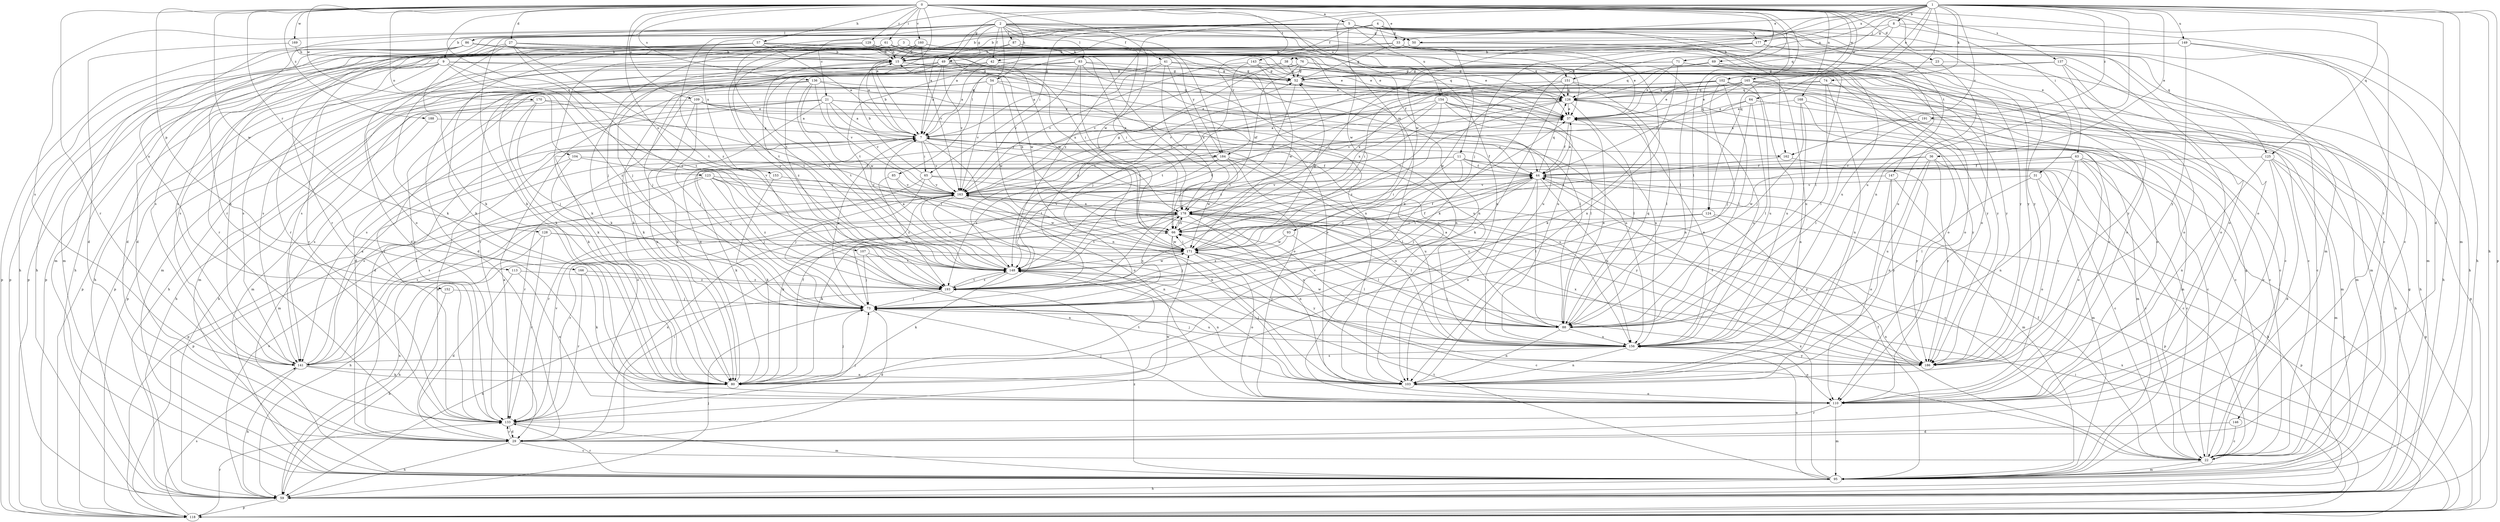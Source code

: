 strict digraph  {
0;
1;
2;
3;
4;
5;
7;
8;
9;
11;
15;
21;
22;
23;
27;
29;
31;
33;
36;
37;
38;
41;
42;
44;
49;
50;
52;
54;
57;
59;
61;
63;
64;
65;
66;
69;
71;
73;
74;
76;
80;
83;
85;
86;
87;
88;
93;
95;
102;
103;
104;
107;
109;
110;
113;
118;
123;
124;
125;
126;
128;
129;
133;
136;
137;
141;
143;
146;
147;
148;
149;
151;
152;
153;
154;
156;
160;
162;
163;
165;
166;
168;
169;
170;
171;
177;
178;
184;
186;
188;
191;
193;
0 -> 5  [label=a];
0 -> 7  [label=a];
0 -> 23  [label=d];
0 -> 27  [label=d];
0 -> 31  [label=e];
0 -> 33  [label=e];
0 -> 54  [label=h];
0 -> 57  [label=h];
0 -> 61  [label=i];
0 -> 63  [label=i];
0 -> 69  [label=j];
0 -> 71  [label=j];
0 -> 93  [label=m];
0 -> 102  [label=n];
0 -> 104  [label=o];
0 -> 107  [label=o];
0 -> 109  [label=o];
0 -> 113  [label=p];
0 -> 123  [label=q];
0 -> 124  [label=q];
0 -> 128  [label=r];
0 -> 129  [label=r];
0 -> 133  [label=r];
0 -> 136  [label=s];
0 -> 137  [label=s];
0 -> 143  [label=t];
0 -> 146  [label=t];
0 -> 160  [label=v];
0 -> 165  [label=w];
0 -> 166  [label=w];
0 -> 168  [label=w];
0 -> 169  [label=w];
0 -> 170  [label=w];
0 -> 171  [label=w];
0 -> 188  [label=z];
1 -> 8  [label=b];
1 -> 29  [label=d];
1 -> 33  [label=e];
1 -> 36  [label=e];
1 -> 38  [label=f];
1 -> 49  [label=g];
1 -> 59  [label=h];
1 -> 64  [label=i];
1 -> 71  [label=j];
1 -> 73  [label=j];
1 -> 74  [label=k];
1 -> 95  [label=m];
1 -> 102  [label=n];
1 -> 103  [label=n];
1 -> 118  [label=p];
1 -> 124  [label=q];
1 -> 125  [label=q];
1 -> 133  [label=r];
1 -> 149  [label=u];
1 -> 151  [label=u];
1 -> 162  [label=v];
1 -> 171  [label=w];
1 -> 177  [label=x];
1 -> 191  [label=z];
1 -> 193  [label=z];
2 -> 7  [label=a];
2 -> 9  [label=b];
2 -> 21  [label=c];
2 -> 22  [label=c];
2 -> 37  [label=e];
2 -> 41  [label=f];
2 -> 42  [label=f];
2 -> 49  [label=g];
2 -> 50  [label=g];
2 -> 83  [label=l];
2 -> 85  [label=l];
2 -> 86  [label=l];
2 -> 87  [label=l];
2 -> 103  [label=n];
2 -> 141  [label=s];
2 -> 151  [label=u];
2 -> 152  [label=u];
2 -> 184  [label=y];
2 -> 193  [label=z];
3 -> 59  [label=h];
3 -> 73  [label=j];
3 -> 76  [label=k];
3 -> 80  [label=k];
3 -> 110  [label=o];
3 -> 184  [label=y];
4 -> 7  [label=a];
4 -> 11  [label=b];
4 -> 15  [label=b];
4 -> 42  [label=f];
4 -> 80  [label=k];
4 -> 88  [label=l];
4 -> 95  [label=m];
4 -> 147  [label=t];
4 -> 177  [label=x];
4 -> 184  [label=y];
5 -> 15  [label=b];
5 -> 50  [label=g];
5 -> 65  [label=i];
5 -> 80  [label=k];
5 -> 110  [label=o];
5 -> 125  [label=q];
5 -> 133  [label=r];
5 -> 153  [label=u];
5 -> 154  [label=u];
5 -> 156  [label=u];
5 -> 162  [label=v];
5 -> 171  [label=w];
7 -> 15  [label=b];
7 -> 44  [label=f];
7 -> 65  [label=i];
7 -> 73  [label=j];
7 -> 95  [label=m];
7 -> 110  [label=o];
7 -> 156  [label=u];
7 -> 162  [label=v];
7 -> 163  [label=v];
7 -> 184  [label=y];
8 -> 22  [label=c];
8 -> 50  [label=g];
8 -> 59  [label=h];
8 -> 126  [label=q];
8 -> 148  [label=t];
9 -> 52  [label=g];
9 -> 59  [label=h];
9 -> 118  [label=p];
9 -> 133  [label=r];
9 -> 141  [label=s];
9 -> 148  [label=t];
9 -> 156  [label=u];
9 -> 193  [label=z];
11 -> 22  [label=c];
11 -> 44  [label=f];
11 -> 66  [label=i];
11 -> 95  [label=m];
11 -> 133  [label=r];
11 -> 141  [label=s];
11 -> 186  [label=y];
11 -> 193  [label=z];
15 -> 52  [label=g];
15 -> 80  [label=k];
15 -> 110  [label=o];
15 -> 148  [label=t];
21 -> 7  [label=a];
21 -> 29  [label=d];
21 -> 37  [label=e];
21 -> 59  [label=h];
21 -> 80  [label=k];
21 -> 110  [label=o];
21 -> 141  [label=s];
21 -> 156  [label=u];
21 -> 163  [label=v];
22 -> 44  [label=f];
22 -> 52  [label=g];
22 -> 95  [label=m];
22 -> 178  [label=x];
23 -> 22  [label=c];
23 -> 52  [label=g];
23 -> 156  [label=u];
27 -> 15  [label=b];
27 -> 37  [label=e];
27 -> 59  [label=h];
27 -> 103  [label=n];
27 -> 110  [label=o];
27 -> 133  [label=r];
27 -> 148  [label=t];
27 -> 193  [label=z];
29 -> 7  [label=a];
29 -> 22  [label=c];
29 -> 59  [label=h];
29 -> 66  [label=i];
29 -> 133  [label=r];
29 -> 178  [label=x];
31 -> 59  [label=h];
31 -> 88  [label=l];
31 -> 110  [label=o];
31 -> 163  [label=v];
33 -> 15  [label=b];
33 -> 29  [label=d];
33 -> 37  [label=e];
33 -> 52  [label=g];
33 -> 103  [label=n];
33 -> 186  [label=y];
36 -> 22  [label=c];
36 -> 44  [label=f];
36 -> 103  [label=n];
36 -> 141  [label=s];
36 -> 156  [label=u];
36 -> 186  [label=y];
37 -> 7  [label=a];
37 -> 22  [label=c];
37 -> 44  [label=f];
37 -> 95  [label=m];
38 -> 52  [label=g];
38 -> 126  [label=q];
38 -> 133  [label=r];
38 -> 186  [label=y];
38 -> 193  [label=z];
41 -> 7  [label=a];
41 -> 52  [label=g];
41 -> 66  [label=i];
41 -> 156  [label=u];
41 -> 178  [label=x];
41 -> 193  [label=z];
42 -> 7  [label=a];
42 -> 52  [label=g];
42 -> 73  [label=j];
42 -> 126  [label=q];
42 -> 133  [label=r];
44 -> 37  [label=e];
44 -> 73  [label=j];
44 -> 88  [label=l];
44 -> 103  [label=n];
44 -> 118  [label=p];
44 -> 126  [label=q];
44 -> 148  [label=t];
44 -> 156  [label=u];
44 -> 163  [label=v];
49 -> 7  [label=a];
49 -> 29  [label=d];
49 -> 37  [label=e];
49 -> 52  [label=g];
49 -> 80  [label=k];
49 -> 141  [label=s];
49 -> 148  [label=t];
49 -> 163  [label=v];
49 -> 178  [label=x];
50 -> 15  [label=b];
50 -> 88  [label=l];
50 -> 148  [label=t];
50 -> 156  [label=u];
52 -> 126  [label=q];
52 -> 178  [label=x];
54 -> 29  [label=d];
54 -> 80  [label=k];
54 -> 95  [label=m];
54 -> 126  [label=q];
54 -> 156  [label=u];
54 -> 163  [label=v];
54 -> 171  [label=w];
57 -> 7  [label=a];
57 -> 15  [label=b];
57 -> 80  [label=k];
57 -> 88  [label=l];
57 -> 95  [label=m];
57 -> 118  [label=p];
57 -> 178  [label=x];
59 -> 52  [label=g];
59 -> 73  [label=j];
59 -> 118  [label=p];
59 -> 163  [label=v];
59 -> 178  [label=x];
61 -> 15  [label=b];
61 -> 29  [label=d];
61 -> 37  [label=e];
61 -> 80  [label=k];
61 -> 118  [label=p];
61 -> 126  [label=q];
61 -> 148  [label=t];
61 -> 171  [label=w];
61 -> 178  [label=x];
63 -> 22  [label=c];
63 -> 44  [label=f];
63 -> 103  [label=n];
63 -> 110  [label=o];
63 -> 118  [label=p];
63 -> 171  [label=w];
63 -> 186  [label=y];
64 -> 37  [label=e];
64 -> 73  [label=j];
64 -> 88  [label=l];
64 -> 95  [label=m];
64 -> 163  [label=v];
65 -> 15  [label=b];
65 -> 22  [label=c];
65 -> 73  [label=j];
65 -> 133  [label=r];
65 -> 156  [label=u];
65 -> 163  [label=v];
66 -> 15  [label=b];
66 -> 44  [label=f];
66 -> 73  [label=j];
66 -> 171  [label=w];
66 -> 178  [label=x];
69 -> 52  [label=g];
69 -> 59  [label=h];
69 -> 110  [label=o];
69 -> 126  [label=q];
69 -> 148  [label=t];
71 -> 37  [label=e];
71 -> 52  [label=g];
71 -> 80  [label=k];
71 -> 110  [label=o];
71 -> 141  [label=s];
71 -> 186  [label=y];
73 -> 7  [label=a];
73 -> 29  [label=d];
73 -> 88  [label=l];
73 -> 156  [label=u];
73 -> 178  [label=x];
74 -> 88  [label=l];
74 -> 103  [label=n];
74 -> 110  [label=o];
74 -> 126  [label=q];
74 -> 148  [label=t];
76 -> 22  [label=c];
76 -> 52  [label=g];
76 -> 110  [label=o];
76 -> 141  [label=s];
76 -> 163  [label=v];
76 -> 178  [label=x];
76 -> 186  [label=y];
80 -> 44  [label=f];
80 -> 73  [label=j];
80 -> 126  [label=q];
80 -> 148  [label=t];
83 -> 52  [label=g];
83 -> 66  [label=i];
83 -> 80  [label=k];
83 -> 95  [label=m];
83 -> 103  [label=n];
83 -> 118  [label=p];
83 -> 156  [label=u];
83 -> 163  [label=v];
85 -> 103  [label=n];
85 -> 163  [label=v];
85 -> 193  [label=z];
86 -> 15  [label=b];
86 -> 29  [label=d];
86 -> 37  [label=e];
86 -> 59  [label=h];
86 -> 95  [label=m];
86 -> 103  [label=n];
86 -> 118  [label=p];
86 -> 171  [label=w];
87 -> 15  [label=b];
87 -> 44  [label=f];
87 -> 66  [label=i];
87 -> 118  [label=p];
87 -> 126  [label=q];
87 -> 141  [label=s];
88 -> 7  [label=a];
88 -> 37  [label=e];
88 -> 103  [label=n];
88 -> 126  [label=q];
88 -> 156  [label=u];
88 -> 171  [label=w];
93 -> 88  [label=l];
93 -> 171  [label=w];
93 -> 193  [label=z];
95 -> 44  [label=f];
95 -> 59  [label=h];
95 -> 133  [label=r];
95 -> 148  [label=t];
95 -> 156  [label=u];
95 -> 178  [label=x];
95 -> 193  [label=z];
102 -> 22  [label=c];
102 -> 37  [label=e];
102 -> 88  [label=l];
102 -> 103  [label=n];
102 -> 126  [label=q];
102 -> 148  [label=t];
102 -> 156  [label=u];
102 -> 178  [label=x];
103 -> 110  [label=o];
104 -> 44  [label=f];
104 -> 110  [label=o];
104 -> 118  [label=p];
104 -> 163  [label=v];
107 -> 73  [label=j];
107 -> 103  [label=n];
107 -> 148  [label=t];
109 -> 7  [label=a];
109 -> 37  [label=e];
109 -> 44  [label=f];
109 -> 59  [label=h];
109 -> 73  [label=j];
109 -> 80  [label=k];
110 -> 73  [label=j];
110 -> 95  [label=m];
110 -> 133  [label=r];
113 -> 29  [label=d];
113 -> 110  [label=o];
113 -> 193  [label=z];
118 -> 66  [label=i];
118 -> 133  [label=r];
118 -> 141  [label=s];
118 -> 178  [label=x];
123 -> 66  [label=i];
123 -> 73  [label=j];
123 -> 118  [label=p];
123 -> 141  [label=s];
123 -> 163  [label=v];
123 -> 186  [label=y];
123 -> 193  [label=z];
124 -> 66  [label=i];
124 -> 118  [label=p];
124 -> 186  [label=y];
124 -> 193  [label=z];
125 -> 29  [label=d];
125 -> 44  [label=f];
125 -> 95  [label=m];
125 -> 103  [label=n];
125 -> 110  [label=o];
125 -> 118  [label=p];
126 -> 37  [label=e];
126 -> 88  [label=l];
126 -> 95  [label=m];
126 -> 148  [label=t];
126 -> 156  [label=u];
126 -> 193  [label=z];
128 -> 59  [label=h];
128 -> 133  [label=r];
128 -> 171  [label=w];
128 -> 186  [label=y];
129 -> 15  [label=b];
129 -> 37  [label=e];
129 -> 66  [label=i];
129 -> 141  [label=s];
129 -> 193  [label=z];
133 -> 7  [label=a];
133 -> 29  [label=d];
133 -> 73  [label=j];
133 -> 95  [label=m];
133 -> 163  [label=v];
133 -> 171  [label=w];
136 -> 59  [label=h];
136 -> 88  [label=l];
136 -> 118  [label=p];
136 -> 126  [label=q];
136 -> 133  [label=r];
136 -> 148  [label=t];
136 -> 163  [label=v];
136 -> 171  [label=w];
137 -> 52  [label=g];
137 -> 66  [label=i];
137 -> 95  [label=m];
137 -> 110  [label=o];
137 -> 186  [label=y];
141 -> 7  [label=a];
141 -> 59  [label=h];
141 -> 80  [label=k];
141 -> 103  [label=n];
143 -> 52  [label=g];
143 -> 73  [label=j];
143 -> 110  [label=o];
143 -> 163  [label=v];
143 -> 171  [label=w];
146 -> 22  [label=c];
146 -> 29  [label=d];
147 -> 95  [label=m];
147 -> 110  [label=o];
147 -> 163  [label=v];
147 -> 186  [label=y];
148 -> 7  [label=a];
148 -> 22  [label=c];
148 -> 80  [label=k];
148 -> 103  [label=n];
148 -> 163  [label=v];
148 -> 171  [label=w];
148 -> 193  [label=z];
149 -> 15  [label=b];
149 -> 59  [label=h];
149 -> 95  [label=m];
149 -> 141  [label=s];
149 -> 186  [label=y];
151 -> 66  [label=i];
151 -> 80  [label=k];
151 -> 88  [label=l];
151 -> 95  [label=m];
151 -> 126  [label=q];
151 -> 171  [label=w];
152 -> 59  [label=h];
152 -> 73  [label=j];
153 -> 80  [label=k];
153 -> 163  [label=v];
154 -> 22  [label=c];
154 -> 37  [label=e];
154 -> 66  [label=i];
154 -> 88  [label=l];
154 -> 156  [label=u];
154 -> 163  [label=v];
154 -> 178  [label=x];
154 -> 193  [label=z];
156 -> 37  [label=e];
156 -> 73  [label=j];
156 -> 103  [label=n];
156 -> 110  [label=o];
156 -> 141  [label=s];
156 -> 163  [label=v];
156 -> 186  [label=y];
160 -> 7  [label=a];
160 -> 15  [label=b];
160 -> 73  [label=j];
160 -> 110  [label=o];
160 -> 133  [label=r];
160 -> 163  [label=v];
160 -> 186  [label=y];
162 -> 22  [label=c];
162 -> 178  [label=x];
163 -> 37  [label=e];
163 -> 52  [label=g];
163 -> 80  [label=k];
163 -> 103  [label=n];
163 -> 141  [label=s];
163 -> 171  [label=w];
163 -> 178  [label=x];
165 -> 22  [label=c];
165 -> 37  [label=e];
165 -> 44  [label=f];
165 -> 59  [label=h];
165 -> 80  [label=k];
165 -> 110  [label=o];
165 -> 118  [label=p];
165 -> 126  [label=q];
165 -> 148  [label=t];
165 -> 156  [label=u];
165 -> 163  [label=v];
166 -> 80  [label=k];
166 -> 133  [label=r];
166 -> 193  [label=z];
168 -> 22  [label=c];
168 -> 37  [label=e];
168 -> 73  [label=j];
168 -> 103  [label=n];
168 -> 186  [label=y];
169 -> 15  [label=b];
169 -> 29  [label=d];
170 -> 37  [label=e];
170 -> 73  [label=j];
170 -> 80  [label=k];
170 -> 95  [label=m];
170 -> 103  [label=n];
171 -> 44  [label=f];
171 -> 52  [label=g];
171 -> 59  [label=h];
171 -> 66  [label=i];
171 -> 88  [label=l];
171 -> 110  [label=o];
171 -> 148  [label=t];
171 -> 186  [label=y];
177 -> 7  [label=a];
177 -> 15  [label=b];
177 -> 80  [label=k];
177 -> 110  [label=o];
177 -> 186  [label=y];
178 -> 66  [label=i];
178 -> 73  [label=j];
178 -> 80  [label=k];
178 -> 88  [label=l];
178 -> 103  [label=n];
178 -> 133  [label=r];
178 -> 148  [label=t];
178 -> 156  [label=u];
178 -> 163  [label=v];
184 -> 44  [label=f];
184 -> 80  [label=k];
184 -> 88  [label=l];
184 -> 148  [label=t];
184 -> 156  [label=u];
184 -> 171  [label=w];
184 -> 193  [label=z];
186 -> 44  [label=f];
186 -> 66  [label=i];
186 -> 178  [label=x];
188 -> 7  [label=a];
188 -> 141  [label=s];
191 -> 7  [label=a];
191 -> 59  [label=h];
191 -> 88  [label=l];
193 -> 37  [label=e];
193 -> 59  [label=h];
193 -> 73  [label=j];
193 -> 148  [label=t];
}
